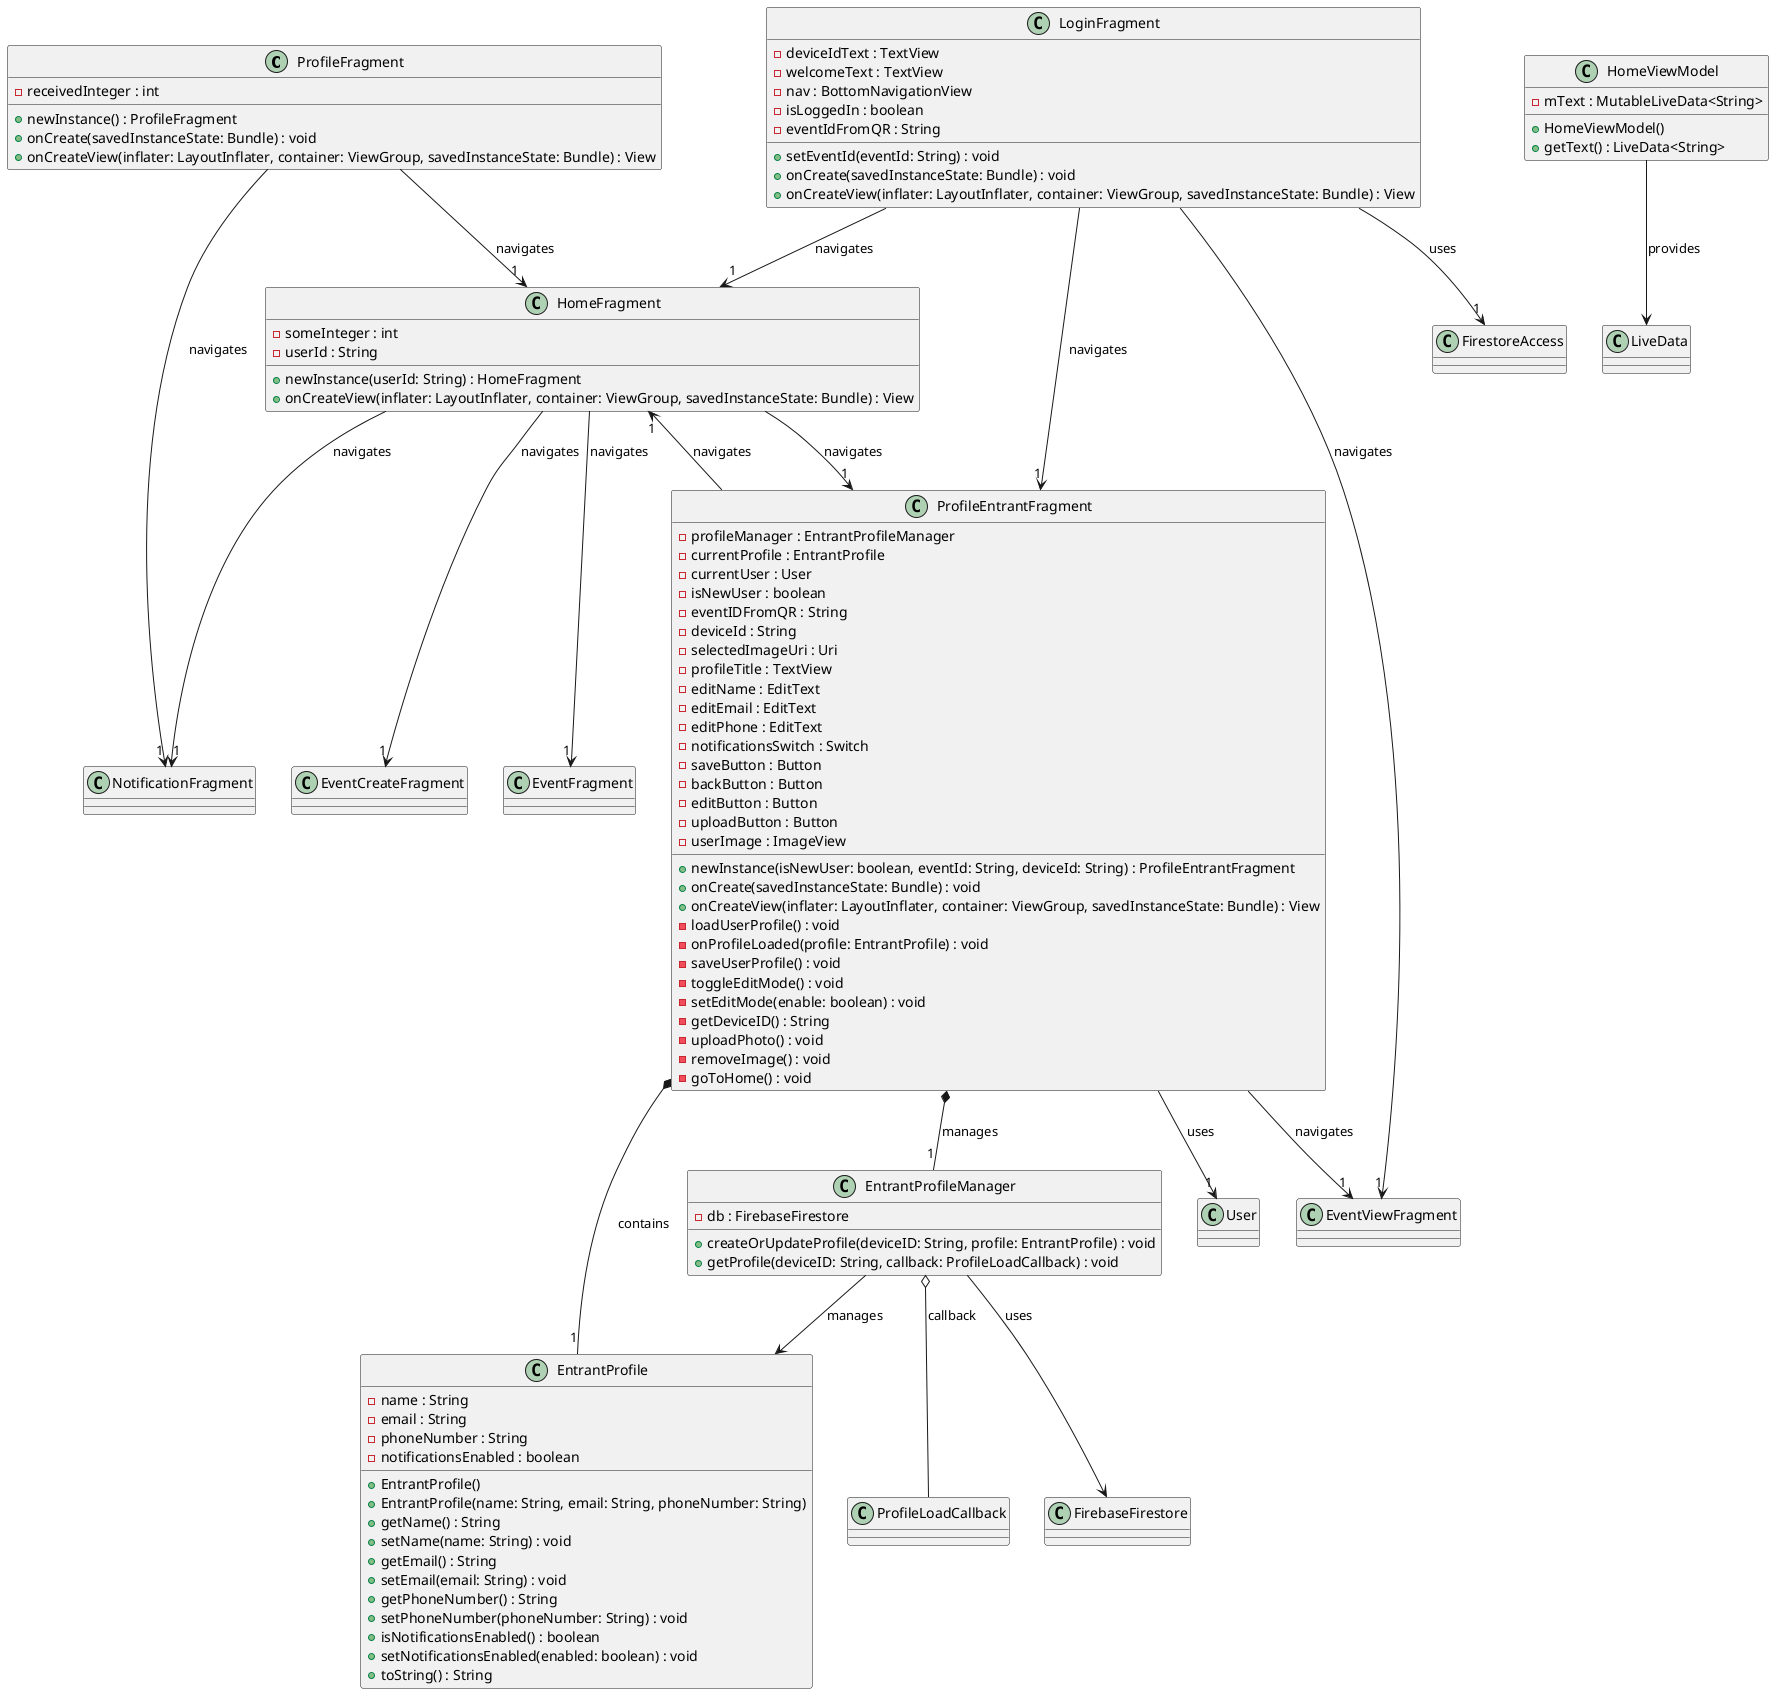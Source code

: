 @startuml
class ProfileFragment {
    - receivedInteger : int
    + newInstance() : ProfileFragment
    + onCreate(savedInstanceState: Bundle) : void
    + onCreateView(inflater: LayoutInflater, container: ViewGroup, savedInstanceState: Bundle) : View
}

class ProfileEntrantFragment {
    - profileManager : EntrantProfileManager
    - currentProfile : EntrantProfile
    - currentUser : User
    - isNewUser : boolean
    - eventIDFromQR : String
    - deviceId : String
    - selectedImageUri : Uri
    - profileTitle : TextView
    - editName : EditText
    - editEmail : EditText
    - editPhone : EditText
    - notificationsSwitch : Switch
    - saveButton : Button
    - backButton : Button
    - editButton : Button
    - uploadButton : Button
    - userImage : ImageView
    + newInstance(isNewUser: boolean, eventId: String, deviceId: String) : ProfileEntrantFragment
    + onCreate(savedInstanceState: Bundle) : void
    + onCreateView(inflater: LayoutInflater, container: ViewGroup, savedInstanceState: Bundle) : View
    - loadUserProfile() : void
    - onProfileLoaded(profile: EntrantProfile) : void
    - saveUserProfile() : void
    - toggleEditMode() : void
    - setEditMode(enable: boolean) : void
    - getDeviceID() : String
    - uploadPhoto() : void
    - removeImage() : void
    - goToHome() : void
}

class EntrantProfileManager {
    - db : FirebaseFirestore
    + createOrUpdateProfile(deviceID: String, profile: EntrantProfile) : void
    + getProfile(deviceID: String, callback: ProfileLoadCallback) : void


}

class EntrantProfile {
    - name : String
    - email : String
    - phoneNumber : String
    - notificationsEnabled : boolean
    + EntrantProfile()
    + EntrantProfile(name: String, email: String, phoneNumber: String)
    + getName() : String
    + setName(name: String) : void
    + getEmail() : String
    + setEmail(email: String) : void
    + getPhoneNumber() : String
    + setPhoneNumber(phoneNumber: String) : void
    + isNotificationsEnabled() : boolean
    + setNotificationsEnabled(enabled: boolean) : void
    + toString() : String
}

class LoginFragment {
    - deviceIdText : TextView
    - welcomeText : TextView
    - nav : BottomNavigationView
    - isLoggedIn : boolean
    - eventIdFromQR : String
    + setEventId(eventId: String) : void
    + onCreate(savedInstanceState: Bundle) : void
    + onCreateView(inflater: LayoutInflater, container: ViewGroup, savedInstanceState: Bundle) : View
}

class HomeFragment {
    - someInteger : int
    - userId : String
    + newInstance(userId: String) : HomeFragment
    + onCreateView(inflater: LayoutInflater, container: ViewGroup, savedInstanceState: Bundle) : View
}

class HomeViewModel {
    - mText : MutableLiveData<String>
    + HomeViewModel()
    + getText() : LiveData<String>
}

HomeFragment --> "1" EventCreateFragment : navigates
HomeFragment --> "1" EventFragment : navigates
HomeFragment --> "1" NotificationFragment : navigates
HomeFragment --> "1" ProfileEntrantFragment : navigates
HomeViewModel --> LiveData : provides

ProfileEntrantFragment *-- "1" EntrantProfileManager : manages
ProfileEntrantFragment *-- "1" EntrantProfile : contains
ProfileEntrantFragment --> "1" User : uses
ProfileEntrantFragment --> "1" HomeFragment : navigates
ProfileEntrantFragment --> "1" EventViewFragment : navigates

EntrantProfileManager --> EntrantProfile : manages
EntrantProfileManager --> FirebaseFirestore : uses
EntrantProfileManager o-- ProfileLoadCallback : callback

ProfileFragment --> "1" HomeFragment : navigates
ProfileFragment --> "1" NotificationFragment : navigates

LoginFragment --> "1" ProfileEntrantFragment : navigates
LoginFragment --> "1" HomeFragment : navigates
LoginFragment --> "1" EventViewFragment : navigates
LoginFragment --> "1" FirestoreAccess : uses
@enduml
